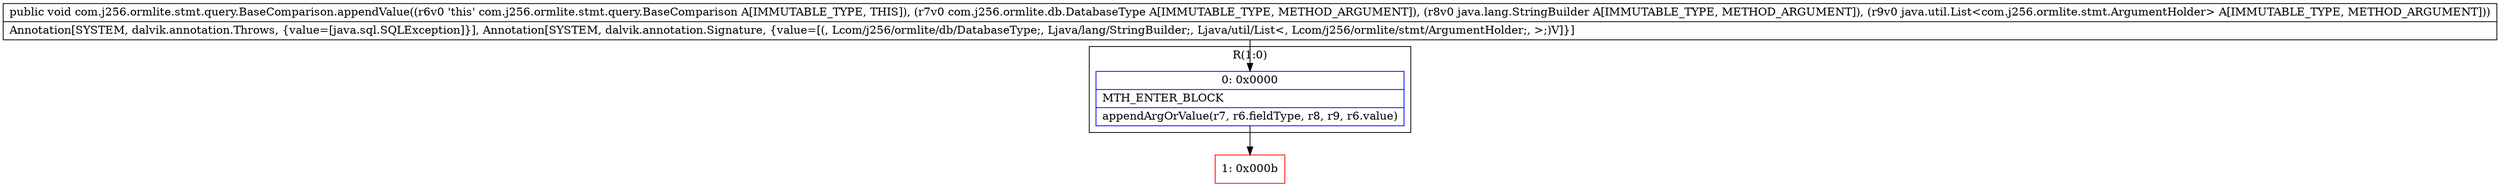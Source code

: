 digraph "CFG forcom.j256.ormlite.stmt.query.BaseComparison.appendValue(Lcom\/j256\/ormlite\/db\/DatabaseType;Ljava\/lang\/StringBuilder;Ljava\/util\/List;)V" {
subgraph cluster_Region_1382070069 {
label = "R(1:0)";
node [shape=record,color=blue];
Node_0 [shape=record,label="{0\:\ 0x0000|MTH_ENTER_BLOCK\l|appendArgOrValue(r7, r6.fieldType, r8, r9, r6.value)\l}"];
}
Node_1 [shape=record,color=red,label="{1\:\ 0x000b}"];
MethodNode[shape=record,label="{public void com.j256.ormlite.stmt.query.BaseComparison.appendValue((r6v0 'this' com.j256.ormlite.stmt.query.BaseComparison A[IMMUTABLE_TYPE, THIS]), (r7v0 com.j256.ormlite.db.DatabaseType A[IMMUTABLE_TYPE, METHOD_ARGUMENT]), (r8v0 java.lang.StringBuilder A[IMMUTABLE_TYPE, METHOD_ARGUMENT]), (r9v0 java.util.List\<com.j256.ormlite.stmt.ArgumentHolder\> A[IMMUTABLE_TYPE, METHOD_ARGUMENT]))  | Annotation[SYSTEM, dalvik.annotation.Throws, \{value=[java.sql.SQLException]\}], Annotation[SYSTEM, dalvik.annotation.Signature, \{value=[(, Lcom\/j256\/ormlite\/db\/DatabaseType;, Ljava\/lang\/StringBuilder;, Ljava\/util\/List\<, Lcom\/j256\/ormlite\/stmt\/ArgumentHolder;, \>;)V]\}]\l}"];
MethodNode -> Node_0;
Node_0 -> Node_1;
}

